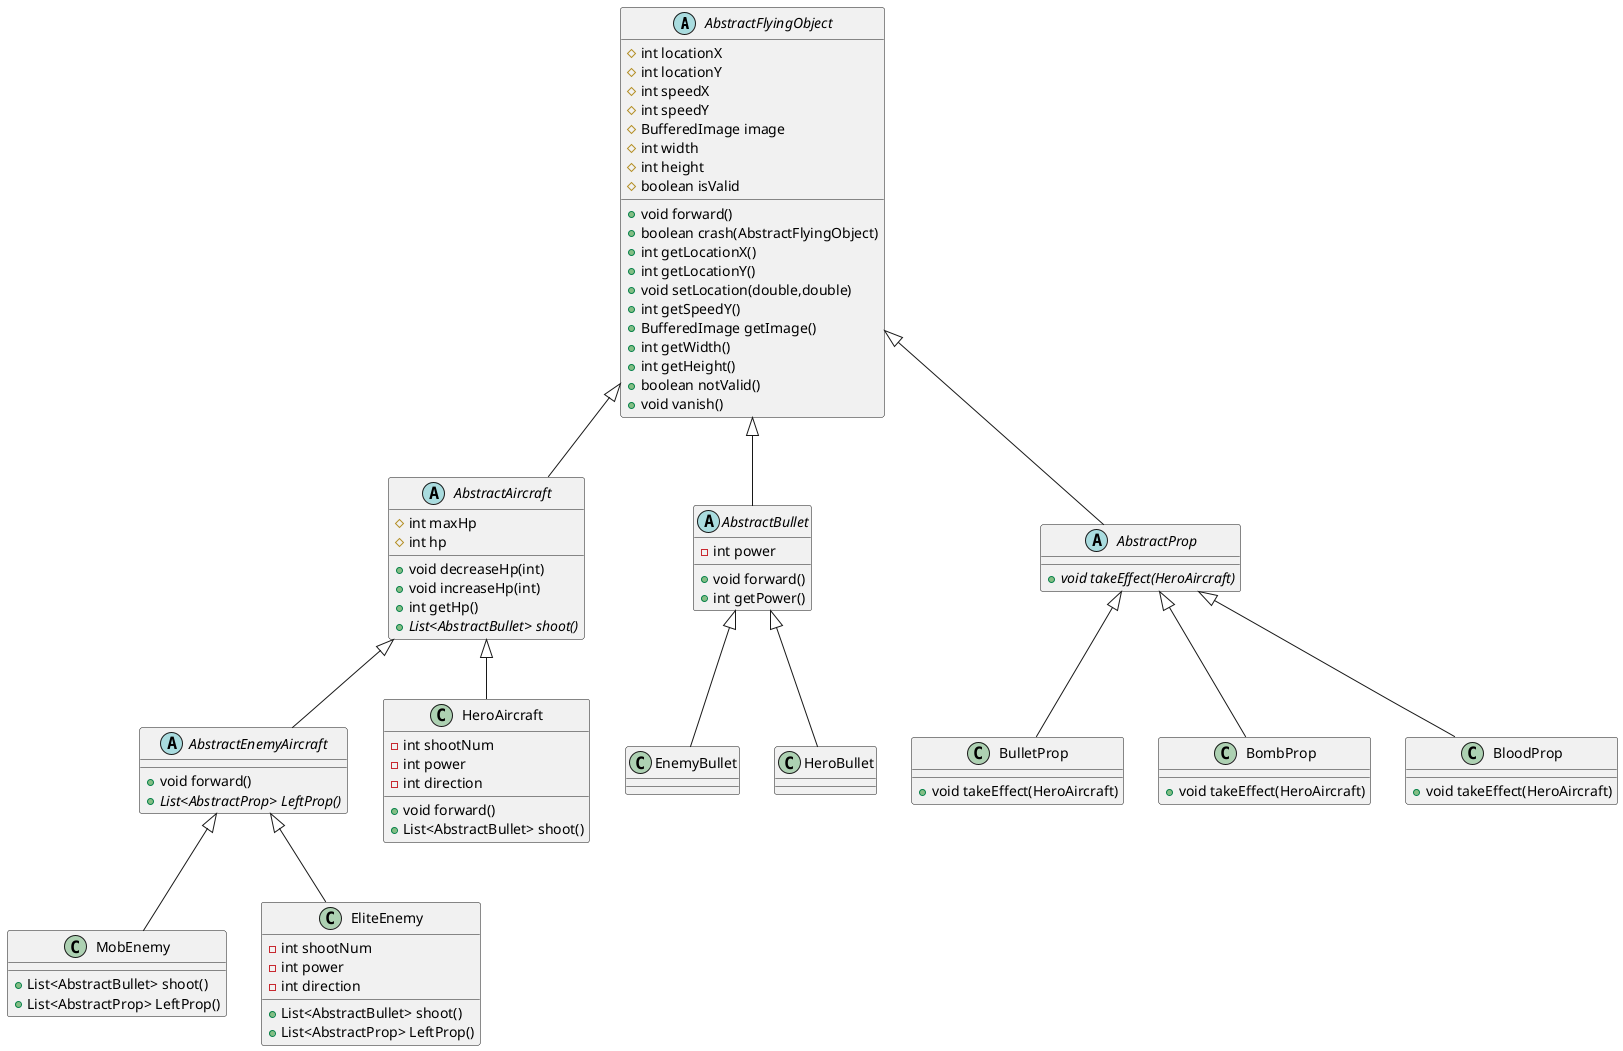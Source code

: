 @startuml Inheritence
abstract class AbstractFlyingObject {
# int locationX
# int locationY
# int speedX
# int speedY
# BufferedImage image
# int width
# int height
# boolean isValid
+ void forward()
+ boolean crash(AbstractFlyingObject)
+ int getLocationX()
+ int getLocationY()
+ void setLocation(double,double)
+ int getSpeedY()
+ BufferedImage getImage()
+ int getWidth()
+ int getHeight()
+ boolean notValid()
+ void vanish()
}

abstract class AbstractAircraft {
# int maxHp
# int hp
+ void decreaseHp(int)
+ void increaseHp(int)
+ int getHp()
+ {abstract}List<AbstractBullet> shoot()
}

abstract class AbstractBullet {
- int power
+ void forward()
+ int getPower()
}

abstract class AbstractProp {
+ {abstract}void takeEffect(HeroAircraft)
}

abstract class AbstractEnemyAircraft {
+ void forward()
+ {abstract}List<AbstractProp> LeftProp()
}

class MobEnemy {
+ List<AbstractBullet> shoot()
+ List<AbstractProp> LeftProp()
}

class EliteEnemy {
- int shootNum
- int power
- int direction
+ List<AbstractBullet> shoot()
+ List<AbstractProp> LeftProp()
}

class HeroAircraft {
- int shootNum
- int power
- int direction
+ void forward()
+ List<AbstractBullet> shoot()
}

class EnemyBullet {
}

class HeroBullet {
}

class BulletProp {
+ void takeEffect(HeroAircraft)
}

class BombProp {
+ void takeEffect(HeroAircraft)
}

class BloodProp {
+ void takeEffect(HeroAircraft)
}



AbstractFlyingObject <|-- AbstractAircraft
AbstractFlyingObject <|-- AbstractBullet
AbstractFlyingObject <|-- AbstractProp

AbstractAircraft <|-- AbstractEnemyAircraft
AbstractEnemyAircraft <|-- MobEnemy
AbstractEnemyAircraft <|-- EliteEnemy

AbstractAircraft <|-- HeroAircraft

AbstractBullet <|-- EnemyBullet
AbstractBullet <|-- HeroBullet

AbstractProp <|-- BulletProp
AbstractProp <|-- BombProp
AbstractProp <|-- BloodProp


@enduml